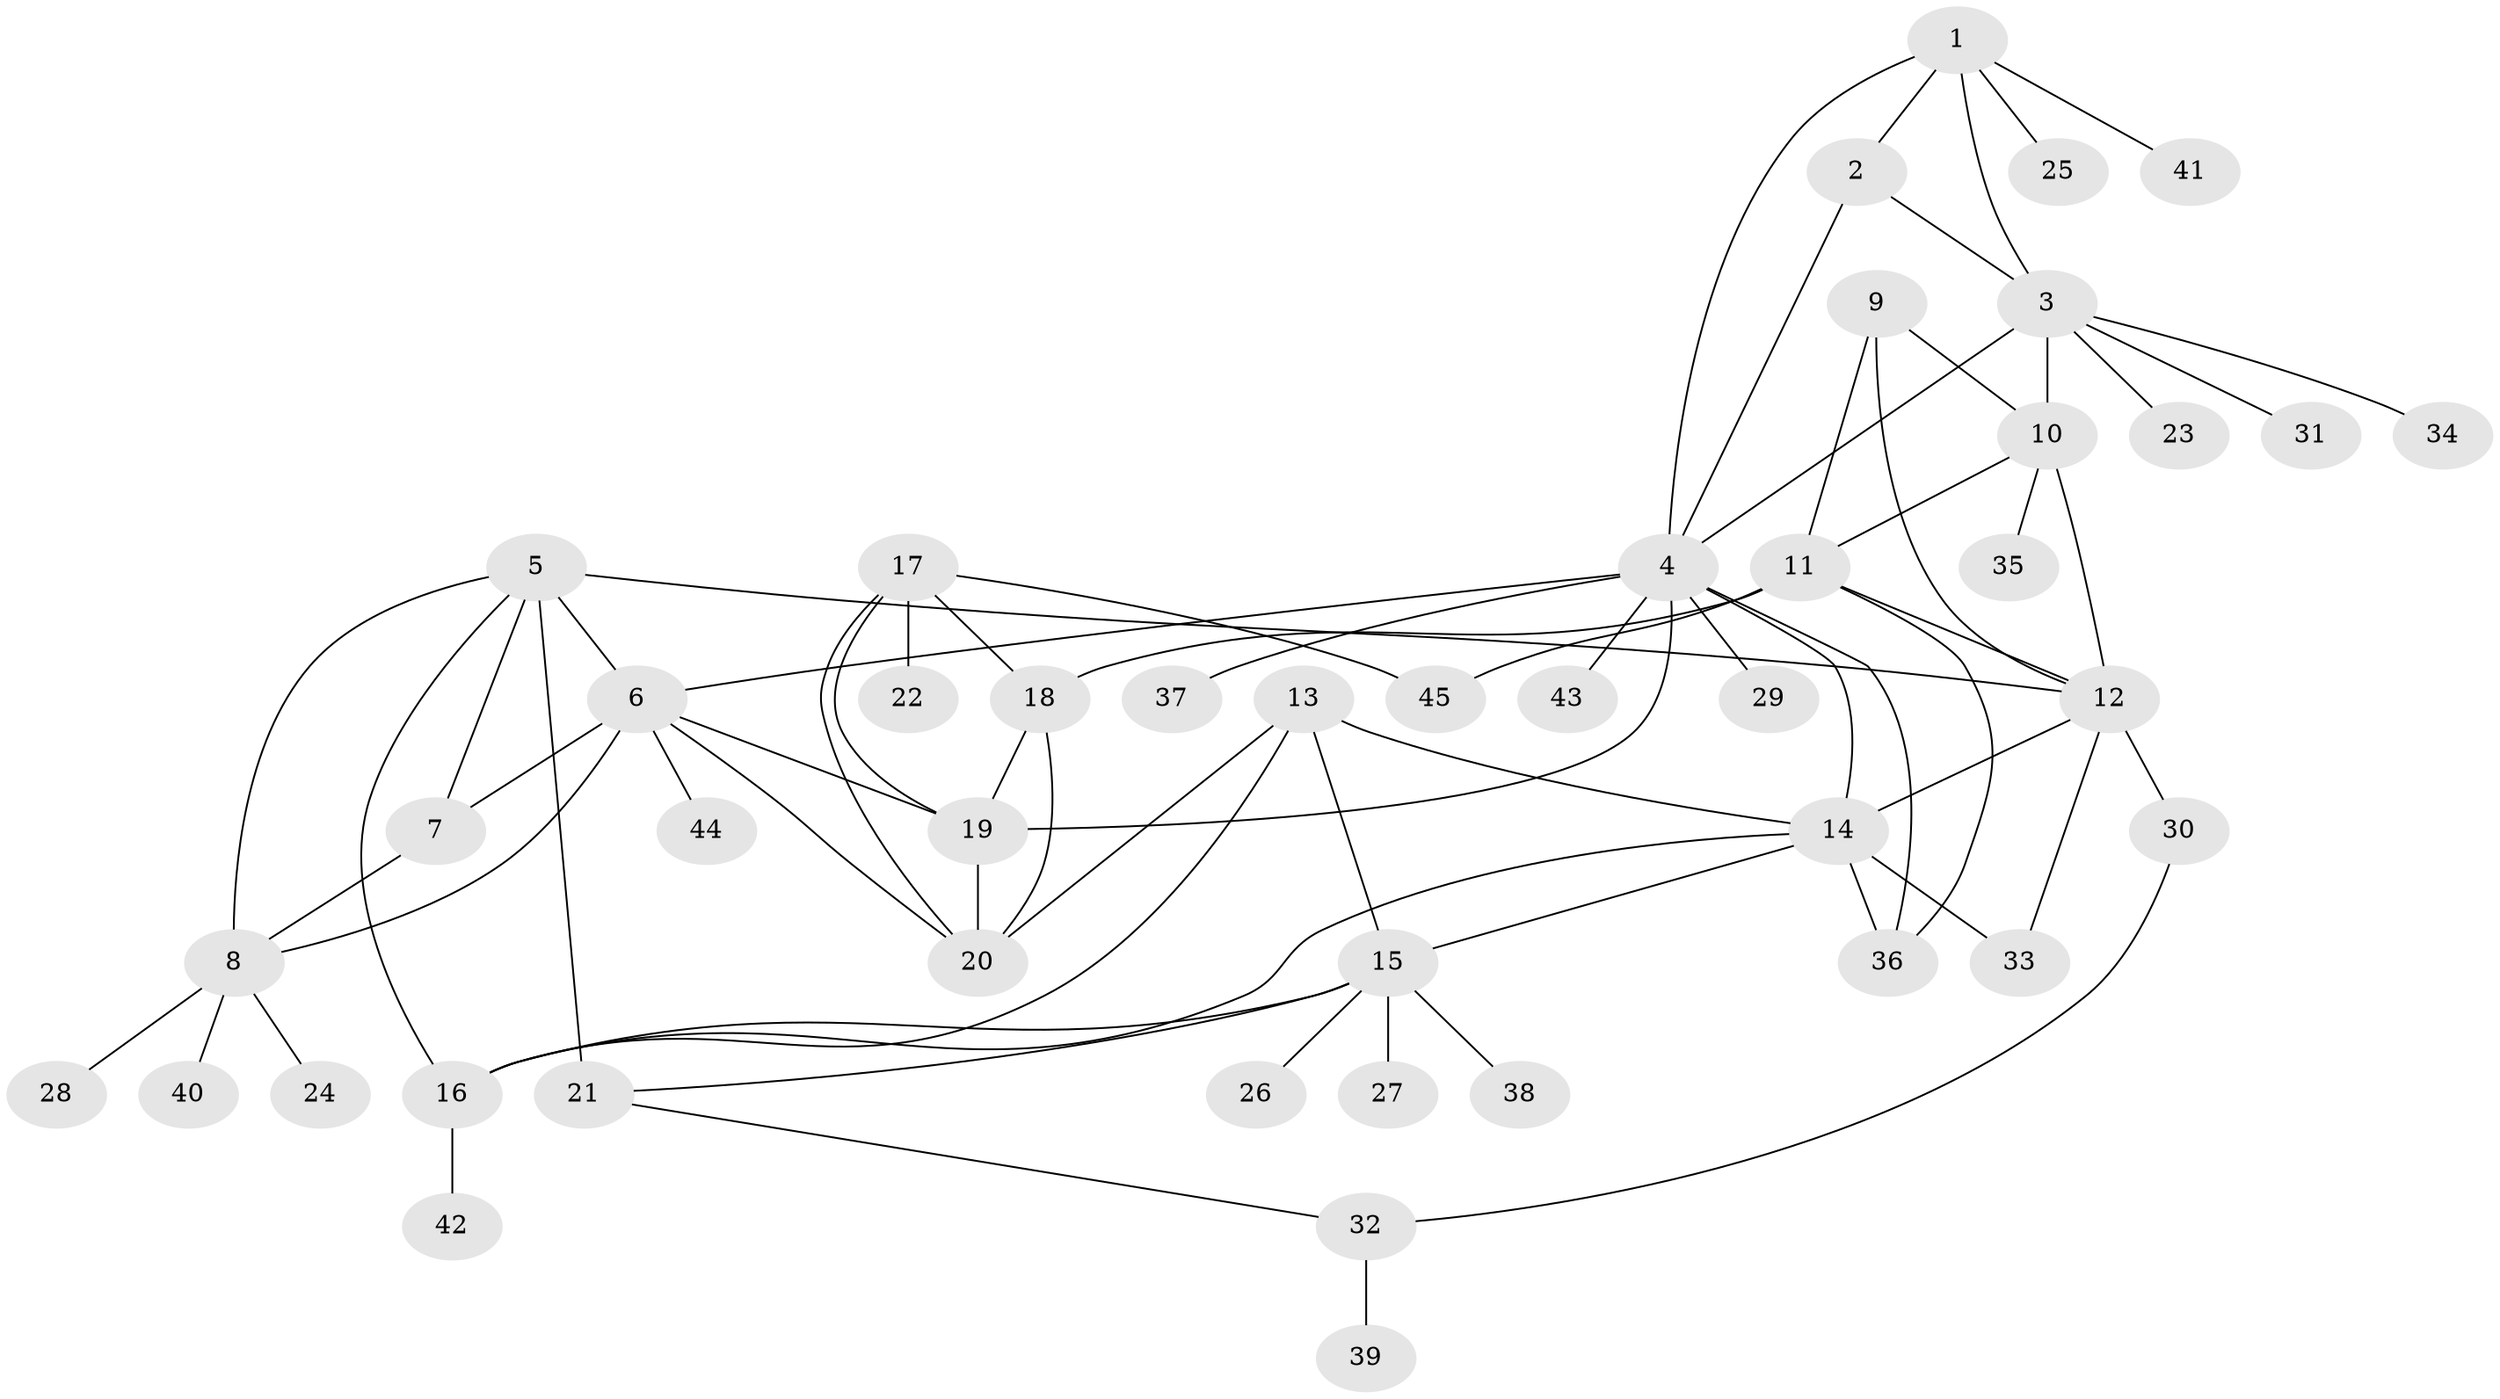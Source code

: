 // original degree distribution, {6: 0.034482758620689655, 3: 0.04597701149425287, 8: 0.05747126436781609, 11: 0.034482758620689655, 4: 0.05747126436781609, 7: 0.011494252873563218, 5: 0.011494252873563218, 9: 0.011494252873563218, 10: 0.011494252873563218, 1: 0.5977011494252874, 2: 0.12643678160919541}
// Generated by graph-tools (version 1.1) at 2025/37/03/09/25 02:37:18]
// undirected, 45 vertices, 72 edges
graph export_dot {
graph [start="1"]
  node [color=gray90,style=filled];
  1;
  2;
  3;
  4;
  5;
  6;
  7;
  8;
  9;
  10;
  11;
  12;
  13;
  14;
  15;
  16;
  17;
  18;
  19;
  20;
  21;
  22;
  23;
  24;
  25;
  26;
  27;
  28;
  29;
  30;
  31;
  32;
  33;
  34;
  35;
  36;
  37;
  38;
  39;
  40;
  41;
  42;
  43;
  44;
  45;
  1 -- 2 [weight=1.0];
  1 -- 3 [weight=1.0];
  1 -- 4 [weight=1.0];
  1 -- 25 [weight=1.0];
  1 -- 41 [weight=1.0];
  2 -- 3 [weight=1.0];
  2 -- 4 [weight=1.0];
  3 -- 4 [weight=1.0];
  3 -- 10 [weight=1.0];
  3 -- 23 [weight=1.0];
  3 -- 31 [weight=1.0];
  3 -- 34 [weight=1.0];
  4 -- 6 [weight=1.0];
  4 -- 14 [weight=1.0];
  4 -- 19 [weight=1.0];
  4 -- 29 [weight=1.0];
  4 -- 36 [weight=1.0];
  4 -- 37 [weight=1.0];
  4 -- 43 [weight=1.0];
  5 -- 6 [weight=1.0];
  5 -- 7 [weight=1.0];
  5 -- 8 [weight=1.0];
  5 -- 12 [weight=1.0];
  5 -- 16 [weight=1.0];
  5 -- 21 [weight=5.0];
  6 -- 7 [weight=1.0];
  6 -- 8 [weight=1.0];
  6 -- 19 [weight=1.0];
  6 -- 20 [weight=1.0];
  6 -- 44 [weight=1.0];
  7 -- 8 [weight=1.0];
  8 -- 24 [weight=1.0];
  8 -- 28 [weight=1.0];
  8 -- 40 [weight=1.0];
  9 -- 10 [weight=1.0];
  9 -- 11 [weight=1.0];
  9 -- 12 [weight=1.0];
  10 -- 11 [weight=1.0];
  10 -- 12 [weight=1.0];
  10 -- 35 [weight=1.0];
  11 -- 12 [weight=1.0];
  11 -- 18 [weight=2.0];
  11 -- 36 [weight=1.0];
  11 -- 45 [weight=1.0];
  12 -- 14 [weight=1.0];
  12 -- 30 [weight=1.0];
  12 -- 33 [weight=1.0];
  13 -- 14 [weight=1.0];
  13 -- 15 [weight=1.0];
  13 -- 16 [weight=1.0];
  13 -- 20 [weight=1.0];
  14 -- 15 [weight=1.0];
  14 -- 16 [weight=1.0];
  14 -- 33 [weight=2.0];
  14 -- 36 [weight=1.0];
  15 -- 16 [weight=1.0];
  15 -- 21 [weight=1.0];
  15 -- 26 [weight=1.0];
  15 -- 27 [weight=3.0];
  15 -- 38 [weight=1.0];
  16 -- 42 [weight=1.0];
  17 -- 18 [weight=1.0];
  17 -- 19 [weight=1.0];
  17 -- 20 [weight=1.0];
  17 -- 22 [weight=3.0];
  17 -- 45 [weight=1.0];
  18 -- 19 [weight=1.0];
  18 -- 20 [weight=1.0];
  19 -- 20 [weight=6.0];
  21 -- 32 [weight=1.0];
  30 -- 32 [weight=1.0];
  32 -- 39 [weight=1.0];
}
